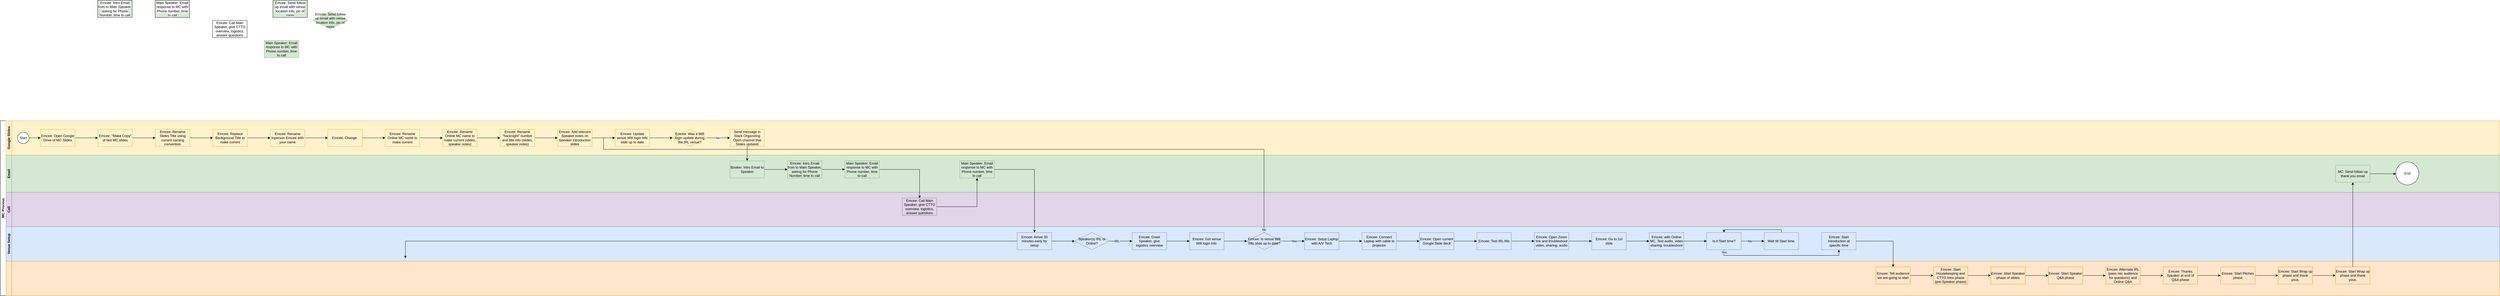 <mxfile version="26.0.10">
  <diagram id="prtHgNgQTEPvFCAcTncT" name="Page-1">
    <mxGraphModel dx="2774" dy="2628" grid="1" gridSize="10" guides="1" tooltips="1" connect="1" arrows="1" fold="1" page="1" pageScale="1" pageWidth="827" pageHeight="1169" math="0" shadow="0">
      <root>
        <mxCell id="0" />
        <mxCell id="1" parent="0" />
        <mxCell id="dNxyNK7c78bLwvsdeMH5-19" value="MC Process" style="swimlane;html=1;childLayout=stackLayout;resizeParent=1;resizeParentMax=0;horizontal=0;startSize=20;horizontalStack=0;" parent="1" vertex="1">
          <mxGeometry x="121" y="120" width="8700" height="610" as="geometry" />
        </mxCell>
        <mxCell id="dNxyNK7c78bLwvsdeMH5-27" value="" style="edgeStyle=orthogonalEdgeStyle;rounded=0;orthogonalLoop=1;jettySize=auto;html=1;dashed=1;endArrow=none;endFill=0;" parent="dNxyNK7c78bLwvsdeMH5-19" edge="1">
          <mxGeometry relative="1" as="geometry">
            <mxPoint x="180" y="90.0" as="sourcePoint" />
            <mxPoint x="180.029" y="150" as="targetPoint" />
          </mxGeometry>
        </mxCell>
        <mxCell id="dNxyNK7c78bLwvsdeMH5-31" style="edgeStyle=orthogonalEdgeStyle;rounded=0;orthogonalLoop=1;jettySize=auto;html=1;endArrow=classic;endFill=1;" parent="dNxyNK7c78bLwvsdeMH5-19" edge="1">
          <mxGeometry relative="1" as="geometry">
            <mxPoint x="300.029" y="160.029" as="sourcePoint" />
            <mxPoint x="300" y="90.0" as="targetPoint" />
          </mxGeometry>
        </mxCell>
        <mxCell id="dNxyNK7c78bLwvsdeMH5-35" style="edgeStyle=orthogonalEdgeStyle;rounded=0;orthogonalLoop=1;jettySize=auto;html=1;endArrow=classic;endFill=1;" parent="dNxyNK7c78bLwvsdeMH5-19" target="dNxyNK7c78bLwvsdeMH5-34" edge="1">
          <mxGeometry relative="1" as="geometry">
            <mxPoint x="300" y="200" as="sourcePoint" />
          </mxGeometry>
        </mxCell>
        <mxCell id="dNxyNK7c78bLwvsdeMH5-38" style="edgeStyle=orthogonalEdgeStyle;rounded=0;orthogonalLoop=1;jettySize=auto;html=1;endArrow=classic;endFill=1;" parent="dNxyNK7c78bLwvsdeMH5-19" target="dNxyNK7c78bLwvsdeMH5-36" edge="1">
          <mxGeometry relative="1" as="geometry">
            <Array as="points">
              <mxPoint x="180" y="340" />
              <mxPoint x="400" y="340" />
            </Array>
            <mxPoint x="180.029" y="210" as="sourcePoint" />
          </mxGeometry>
        </mxCell>
        <mxCell id="JT1Y_9tIaNJaj05C3qr--105" value="Google Slides" style="swimlane;html=1;startSize=20;horizontal=0;fillColor=#fff2cc;strokeColor=#d6b656;swimlaneFillColor=#FFF2CC;" vertex="1" parent="dNxyNK7c78bLwvsdeMH5-19">
          <mxGeometry x="20" width="8680" height="120" as="geometry" />
        </mxCell>
        <mxCell id="JT1Y_9tIaNJaj05C3qr--108" value="" style="edgeStyle=orthogonalEdgeStyle;rounded=0;orthogonalLoop=1;jettySize=auto;html=1;" edge="1" parent="JT1Y_9tIaNJaj05C3qr--105">
          <mxGeometry relative="1" as="geometry">
            <mxPoint x="200" y="60.0" as="sourcePoint" />
          </mxGeometry>
        </mxCell>
        <mxCell id="JT1Y_9tIaNJaj05C3qr--111" value="" style="edgeStyle=orthogonalEdgeStyle;rounded=0;orthogonalLoop=1;jettySize=auto;html=1;" edge="1" parent="JT1Y_9tIaNJaj05C3qr--105">
          <mxGeometry relative="1" as="geometry">
            <mxPoint x="440" y="40" as="sourcePoint" />
          </mxGeometry>
        </mxCell>
        <mxCell id="JT1Y_9tIaNJaj05C3qr--112" value="" style="edgeStyle=orthogonalEdgeStyle;rounded=0;orthogonalLoop=1;jettySize=auto;html=1;" edge="1" parent="JT1Y_9tIaNJaj05C3qr--105">
          <mxGeometry relative="1" as="geometry">
            <mxPoint x="1050" y="40" as="sourcePoint" />
          </mxGeometry>
        </mxCell>
        <mxCell id="JT1Y_9tIaNJaj05C3qr--106" value="" style="edgeStyle=orthogonalEdgeStyle;rounded=0;orthogonalLoop=1;jettySize=auto;html=1;entryX=0;entryY=0.5;entryDx=0;entryDy=0;" edge="1" parent="JT1Y_9tIaNJaj05C3qr--105" source="JT1Y_9tIaNJaj05C3qr--107" target="JT1Y_9tIaNJaj05C3qr--110">
          <mxGeometry relative="1" as="geometry">
            <mxPoint x="120" y="80.0" as="targetPoint" />
          </mxGeometry>
        </mxCell>
        <mxCell id="JT1Y_9tIaNJaj05C3qr--107" value="Start" style="ellipse;whiteSpace=wrap;html=1;" vertex="1" parent="JT1Y_9tIaNJaj05C3qr--105">
          <mxGeometry x="40" y="40" width="40" height="40" as="geometry" />
        </mxCell>
        <mxCell id="JT1Y_9tIaNJaj05C3qr--109" value="" style="edgeStyle=orthogonalEdgeStyle;rounded=0;orthogonalLoop=1;jettySize=auto;html=1;" edge="1" parent="JT1Y_9tIaNJaj05C3qr--105" source="JT1Y_9tIaNJaj05C3qr--110" target="JT1Y_9tIaNJaj05C3qr--114">
          <mxGeometry relative="1" as="geometry" />
        </mxCell>
        <mxCell id="JT1Y_9tIaNJaj05C3qr--110" value="Emcee:&amp;nbsp;Open Google Drive of MC Slides" style="rounded=0;whiteSpace=wrap;html=1;fillColor=#FFF2CC;strokeColor=#D6B656;" vertex="1" parent="JT1Y_9tIaNJaj05C3qr--105">
          <mxGeometry x="120" y="30" width="120" height="60" as="geometry" />
        </mxCell>
        <mxCell id="JT1Y_9tIaNJaj05C3qr--113" value="" style="edgeStyle=orthogonalEdgeStyle;rounded=0;orthogonalLoop=1;jettySize=auto;html=1;" edge="1" parent="JT1Y_9tIaNJaj05C3qr--105" source="JT1Y_9tIaNJaj05C3qr--114" target="JT1Y_9tIaNJaj05C3qr--115">
          <mxGeometry relative="1" as="geometry" />
        </mxCell>
        <mxCell id="JT1Y_9tIaNJaj05C3qr--114" value="Emcee:&amp;nbsp;&quot;Make Copy&quot; of last MC slides" style="rounded=0;whiteSpace=wrap;html=1;fillColor=#FFF2CC;strokeColor=#D6B656;" vertex="1" parent="JT1Y_9tIaNJaj05C3qr--105">
          <mxGeometry x="320" y="30" width="120" height="60" as="geometry" />
        </mxCell>
        <mxCell id="JT1Y_9tIaNJaj05C3qr--118" value="" style="edgeStyle=orthogonalEdgeStyle;rounded=0;orthogonalLoop=1;jettySize=auto;html=1;" edge="1" parent="JT1Y_9tIaNJaj05C3qr--105" source="JT1Y_9tIaNJaj05C3qr--115" target="JT1Y_9tIaNJaj05C3qr--117">
          <mxGeometry relative="1" as="geometry" />
        </mxCell>
        <mxCell id="JT1Y_9tIaNJaj05C3qr--115" value="Emcee: Rename Slides Title using current naming convention" style="rounded=0;whiteSpace=wrap;html=1;fillColor=#FFF2CC;strokeColor=#D6B656;" vertex="1" parent="JT1Y_9tIaNJaj05C3qr--105">
          <mxGeometry x="520" y="30" width="120" height="60" as="geometry" />
        </mxCell>
        <mxCell id="JT1Y_9tIaNJaj05C3qr--120" value="" style="edgeStyle=orthogonalEdgeStyle;rounded=0;orthogonalLoop=1;jettySize=auto;html=1;" edge="1" parent="JT1Y_9tIaNJaj05C3qr--105" source="JT1Y_9tIaNJaj05C3qr--117" target="JT1Y_9tIaNJaj05C3qr--119">
          <mxGeometry relative="1" as="geometry" />
        </mxCell>
        <mxCell id="JT1Y_9tIaNJaj05C3qr--117" value="Emcee: Replace Background Title to make current" style="rounded=0;whiteSpace=wrap;html=1;fillColor=#FFF2CC;strokeColor=#D6B656;" vertex="1" parent="JT1Y_9tIaNJaj05C3qr--105">
          <mxGeometry x="720" y="30" width="120" height="60" as="geometry" />
        </mxCell>
        <mxCell id="JT1Y_9tIaNJaj05C3qr--122" value="" style="edgeStyle=orthogonalEdgeStyle;rounded=0;orthogonalLoop=1;jettySize=auto;html=1;" edge="1" parent="JT1Y_9tIaNJaj05C3qr--105" source="JT1Y_9tIaNJaj05C3qr--119" target="JT1Y_9tIaNJaj05C3qr--121">
          <mxGeometry relative="1" as="geometry" />
        </mxCell>
        <mxCell id="JT1Y_9tIaNJaj05C3qr--119" value="Emcee: Rename Inperson Emcee with your name" style="rounded=0;whiteSpace=wrap;html=1;fillColor=#FFF2CC;strokeColor=#D6B656;" vertex="1" parent="JT1Y_9tIaNJaj05C3qr--105">
          <mxGeometry x="920" y="30" width="120" height="60" as="geometry" />
        </mxCell>
        <mxCell id="JT1Y_9tIaNJaj05C3qr--124" value="" style="edgeStyle=orthogonalEdgeStyle;rounded=0;orthogonalLoop=1;jettySize=auto;html=1;" edge="1" parent="JT1Y_9tIaNJaj05C3qr--105" source="JT1Y_9tIaNJaj05C3qr--121" target="JT1Y_9tIaNJaj05C3qr--123">
          <mxGeometry relative="1" as="geometry" />
        </mxCell>
        <mxCell id="JT1Y_9tIaNJaj05C3qr--121" value="Emcee: Change&amp;nbsp;" style="rounded=0;whiteSpace=wrap;html=1;fillColor=#FFF2CC;strokeColor=#D6B656;" vertex="1" parent="JT1Y_9tIaNJaj05C3qr--105">
          <mxGeometry x="1120" y="30" width="120" height="60" as="geometry" />
        </mxCell>
        <mxCell id="JT1Y_9tIaNJaj05C3qr--126" value="" style="edgeStyle=orthogonalEdgeStyle;rounded=0;orthogonalLoop=1;jettySize=auto;html=1;" edge="1" parent="JT1Y_9tIaNJaj05C3qr--105" source="JT1Y_9tIaNJaj05C3qr--123" target="JT1Y_9tIaNJaj05C3qr--125">
          <mxGeometry relative="1" as="geometry" />
        </mxCell>
        <mxCell id="JT1Y_9tIaNJaj05C3qr--123" value="Emcee: Rename Online MC name to make current" style="rounded=0;whiteSpace=wrap;html=1;fillColor=#FFF2CC;strokeColor=#D6B656;" vertex="1" parent="JT1Y_9tIaNJaj05C3qr--105">
          <mxGeometry x="1320" y="30" width="120" height="60" as="geometry" />
        </mxCell>
        <mxCell id="JT1Y_9tIaNJaj05C3qr--128" value="" style="edgeStyle=orthogonalEdgeStyle;rounded=0;orthogonalLoop=1;jettySize=auto;html=1;" edge="1" parent="JT1Y_9tIaNJaj05C3qr--105" source="JT1Y_9tIaNJaj05C3qr--125" target="JT1Y_9tIaNJaj05C3qr--127">
          <mxGeometry relative="1" as="geometry" />
        </mxCell>
        <mxCell id="JT1Y_9tIaNJaj05C3qr--125" value="Emcee: Rename Online MC name to make current (slides, speaker notes)" style="rounded=0;whiteSpace=wrap;html=1;fillColor=#FFF2CC;strokeColor=#D6B656;" vertex="1" parent="JT1Y_9tIaNJaj05C3qr--105">
          <mxGeometry x="1520" y="30" width="120" height="60" as="geometry" />
        </mxCell>
        <mxCell id="JT1Y_9tIaNJaj05C3qr--130" value="" style="edgeStyle=orthogonalEdgeStyle;rounded=0;orthogonalLoop=1;jettySize=auto;html=1;" edge="1" parent="JT1Y_9tIaNJaj05C3qr--105" source="JT1Y_9tIaNJaj05C3qr--127" target="JT1Y_9tIaNJaj05C3qr--129">
          <mxGeometry relative="1" as="geometry" />
        </mxCell>
        <mxCell id="JT1Y_9tIaNJaj05C3qr--127" value="Emcee: Rename &quot;hacknight&quot; number and title info (slides, speaker notes)" style="rounded=0;whiteSpace=wrap;html=1;fillColor=#FFF2CC;strokeColor=#D6B656;" vertex="1" parent="JT1Y_9tIaNJaj05C3qr--105">
          <mxGeometry x="1720" y="30" width="120" height="60" as="geometry" />
        </mxCell>
        <mxCell id="JT1Y_9tIaNJaj05C3qr--129" value="Emcee: Add relevant Speaker notes on Speaker Introduction slides" style="rounded=0;whiteSpace=wrap;html=1;fillColor=#FFF2CC;strokeColor=#D6B656;" vertex="1" parent="JT1Y_9tIaNJaj05C3qr--105">
          <mxGeometry x="1920" y="30" width="120" height="60" as="geometry" />
        </mxCell>
        <mxCell id="JT1Y_9tIaNJaj05C3qr--141" value="" style="edgeStyle=orthogonalEdgeStyle;rounded=0;orthogonalLoop=1;jettySize=auto;html=1;" edge="1" parent="JT1Y_9tIaNJaj05C3qr--105" source="JT1Y_9tIaNJaj05C3qr--131" target="JT1Y_9tIaNJaj05C3qr--140">
          <mxGeometry relative="1" as="geometry" />
        </mxCell>
        <mxCell id="JT1Y_9tIaNJaj05C3qr--131" value="Emcee: Update venue Wifi login info slide up to date" style="rounded=0;whiteSpace=wrap;html=1;fillColor=#FFF2CC;strokeColor=#D6B656;" vertex="1" parent="JT1Y_9tIaNJaj05C3qr--105">
          <mxGeometry x="2120" y="30" width="120" height="60" as="geometry" />
        </mxCell>
        <mxCell id="JT1Y_9tIaNJaj05C3qr--132" value="" style="edgeStyle=orthogonalEdgeStyle;rounded=0;orthogonalLoop=1;jettySize=auto;html=1;" edge="1" parent="JT1Y_9tIaNJaj05C3qr--105" source="JT1Y_9tIaNJaj05C3qr--129" target="JT1Y_9tIaNJaj05C3qr--131">
          <mxGeometry relative="1" as="geometry" />
        </mxCell>
        <mxCell id="JT1Y_9tIaNJaj05C3qr--144" value="" style="edgeStyle=orthogonalEdgeStyle;rounded=0;orthogonalLoop=1;jettySize=auto;html=1;" edge="1" parent="JT1Y_9tIaNJaj05C3qr--105" source="JT1Y_9tIaNJaj05C3qr--140" target="JT1Y_9tIaNJaj05C3qr--143">
          <mxGeometry relative="1" as="geometry" />
        </mxCell>
        <mxCell id="JT1Y_9tIaNJaj05C3qr--145" value="No" style="edgeLabel;html=1;align=center;verticalAlign=middle;resizable=0;points=[];" vertex="1" connectable="0" parent="JT1Y_9tIaNJaj05C3qr--144">
          <mxGeometry x="-0.066" relative="1" as="geometry">
            <mxPoint as="offset" />
          </mxGeometry>
        </mxCell>
        <mxCell id="JT1Y_9tIaNJaj05C3qr--140" value="Emcee: Was a Wifi login update during the IRL venue?" style="rhombus;whiteSpace=wrap;html=1;fillColor=#FFF2CC;strokeColor=#D6B656;" vertex="1" parent="JT1Y_9tIaNJaj05C3qr--105">
          <mxGeometry x="2320" y="30" width="120" height="60" as="geometry" />
        </mxCell>
        <mxCell id="JT1Y_9tIaNJaj05C3qr--143" value="Send message in Slack Organizing Open channel that Slides updated" style="rounded=0;whiteSpace=wrap;html=1;fillColor=#FFF2CC;strokeColor=#D6B656;" vertex="1" parent="JT1Y_9tIaNJaj05C3qr--105">
          <mxGeometry x="2520" y="30" width="120" height="60" as="geometry" />
        </mxCell>
        <mxCell id="dNxyNK7c78bLwvsdeMH5-20" value="Email" style="swimlane;html=1;startSize=20;horizontal=0;fillColor=#d5e8d4;strokeColor=#82b366;swimlaneFillColor=#D5E8D4;" parent="dNxyNK7c78bLwvsdeMH5-19" vertex="1">
          <mxGeometry x="20" y="120" width="8680" height="130" as="geometry" />
        </mxCell>
        <mxCell id="JT1Y_9tIaNJaj05C3qr--2" value="" style="edgeStyle=orthogonalEdgeStyle;rounded=0;orthogonalLoop=1;jettySize=auto;html=1;" edge="1" parent="dNxyNK7c78bLwvsdeMH5-20" target="JT1Y_9tIaNJaj05C3qr--1">
          <mxGeometry relative="1" as="geometry">
            <mxPoint x="200" y="60.0" as="sourcePoint" />
          </mxGeometry>
        </mxCell>
        <mxCell id="JT1Y_9tIaNJaj05C3qr--7" value="" style="edgeStyle=orthogonalEdgeStyle;rounded=0;orthogonalLoop=1;jettySize=auto;html=1;" edge="1" parent="dNxyNK7c78bLwvsdeMH5-20" target="JT1Y_9tIaNJaj05C3qr--6">
          <mxGeometry relative="1" as="geometry">
            <mxPoint x="440" y="40" as="sourcePoint" />
          </mxGeometry>
        </mxCell>
        <mxCell id="JT1Y_9tIaNJaj05C3qr--17" value="" style="edgeStyle=orthogonalEdgeStyle;rounded=0;orthogonalLoop=1;jettySize=auto;html=1;" edge="1" parent="dNxyNK7c78bLwvsdeMH5-20" target="JT1Y_9tIaNJaj05C3qr--16">
          <mxGeometry relative="1" as="geometry">
            <mxPoint x="1050" y="40" as="sourcePoint" />
          </mxGeometry>
        </mxCell>
        <mxCell id="JT1Y_9tIaNJaj05C3qr--272" value="" style="edgeStyle=orthogonalEdgeStyle;rounded=0;orthogonalLoop=1;jettySize=auto;html=1;entryX=0.002;entryY=0.518;entryDx=0;entryDy=0;entryPerimeter=0;" edge="1" parent="dNxyNK7c78bLwvsdeMH5-20" source="JT1Y_9tIaNJaj05C3qr--266" target="JT1Y_9tIaNJaj05C3qr--273">
          <mxGeometry relative="1" as="geometry">
            <mxPoint x="8319" y="65" as="targetPoint" />
          </mxGeometry>
        </mxCell>
        <mxCell id="JT1Y_9tIaNJaj05C3qr--266" value="MC: Send follow up thank you email" style="rounded=0;whiteSpace=wrap;html=1;fillColor=#D5E8D4;strokeColor=#82B366;" vertex="1" parent="dNxyNK7c78bLwvsdeMH5-20">
          <mxGeometry x="8109" y="35" width="120" height="60" as="geometry" />
        </mxCell>
        <mxCell id="JT1Y_9tIaNJaj05C3qr--273" value="End" style="ellipse;whiteSpace=wrap;html=1;" vertex="1" parent="dNxyNK7c78bLwvsdeMH5-20">
          <mxGeometry x="8319" y="24" width="80" height="80" as="geometry" />
        </mxCell>
        <mxCell id="dNxyNK7c78bLwvsdeMH5-21" value="Call" style="swimlane;html=1;startSize=20;horizontal=0;fillColor=#e1d5e7;strokeColor=#9673a6;swimlaneFillColor=#E1D5E7;" parent="dNxyNK7c78bLwvsdeMH5-19" vertex="1">
          <mxGeometry x="20" y="250" width="8680" height="120" as="geometry" />
        </mxCell>
        <mxCell id="dNxyNK7c78bLwvsdeMH5-29" value="" style="edgeStyle=orthogonalEdgeStyle;rounded=0;orthogonalLoop=1;jettySize=auto;html=1;endArrow=classic;endFill=1;" parent="dNxyNK7c78bLwvsdeMH5-21" target="dNxyNK7c78bLwvsdeMH5-28" edge="1">
          <mxGeometry relative="1" as="geometry">
            <mxPoint x="200" y="60" as="sourcePoint" />
          </mxGeometry>
        </mxCell>
        <mxCell id="dNxyNK7c78bLwvsdeMH5-22" value="Venue Setup" style="swimlane;html=1;startSize=20;horizontal=0;fillColor=#dae8fc;strokeColor=#6c8ebf;swimlaneFillColor=#DAE8FC;" parent="dNxyNK7c78bLwvsdeMH5-19" vertex="1">
          <mxGeometry x="20" y="370" width="8680" height="120" as="geometry" />
        </mxCell>
        <mxCell id="dNxyNK7c78bLwvsdeMH5-37" value="" style="edgeStyle=orthogonalEdgeStyle;rounded=0;orthogonalLoop=1;jettySize=auto;html=1;endArrow=classic;endFill=1;" parent="dNxyNK7c78bLwvsdeMH5-22" target="dNxyNK7c78bLwvsdeMH5-36" edge="1">
          <mxGeometry relative="1" as="geometry">
            <mxPoint x="320" y="50" as="sourcePoint" />
          </mxGeometry>
        </mxCell>
        <mxCell id="JT1Y_9tIaNJaj05C3qr--50" style="edgeStyle=orthogonalEdgeStyle;rounded=0;orthogonalLoop=1;jettySize=auto;html=1;" edge="1" parent="dNxyNK7c78bLwvsdeMH5-22" source="JT1Y_9tIaNJaj05C3qr--47">
          <mxGeometry relative="1" as="geometry">
            <mxPoint x="1390" y="110" as="targetPoint" />
          </mxGeometry>
        </mxCell>
        <mxCell id="JT1Y_9tIaNJaj05C3qr--52" value="" style="edgeStyle=orthogonalEdgeStyle;rounded=0;orthogonalLoop=1;jettySize=auto;html=1;" edge="1" parent="dNxyNK7c78bLwvsdeMH5-22" source="JT1Y_9tIaNJaj05C3qr--47" target="JT1Y_9tIaNJaj05C3qr--51">
          <mxGeometry relative="1" as="geometry" />
        </mxCell>
        <mxCell id="JT1Y_9tIaNJaj05C3qr--142" value="IRL" style="edgeLabel;html=1;align=center;verticalAlign=middle;resizable=0;points=[];labelBackgroundColor=#DAE8FC;" vertex="1" connectable="0" parent="JT1Y_9tIaNJaj05C3qr--52">
          <mxGeometry x="-0.325" relative="1" as="geometry">
            <mxPoint as="offset" />
          </mxGeometry>
        </mxCell>
        <mxCell id="JT1Y_9tIaNJaj05C3qr--49" style="edgeStyle=orthogonalEdgeStyle;rounded=0;orthogonalLoop=1;jettySize=auto;html=1;entryX=0;entryY=0.5;entryDx=0;entryDy=0;" edge="1" parent="dNxyNK7c78bLwvsdeMH5-22" source="JT1Y_9tIaNJaj05C3qr--44" target="JT1Y_9tIaNJaj05C3qr--47">
          <mxGeometry relative="1" as="geometry" />
        </mxCell>
        <mxCell id="JT1Y_9tIaNJaj05C3qr--54" value="" style="edgeStyle=orthogonalEdgeStyle;rounded=0;orthogonalLoop=1;jettySize=auto;html=1;" edge="1" parent="dNxyNK7c78bLwvsdeMH5-22" source="JT1Y_9tIaNJaj05C3qr--51" target="JT1Y_9tIaNJaj05C3qr--53">
          <mxGeometry relative="1" as="geometry" />
        </mxCell>
        <mxCell id="JT1Y_9tIaNJaj05C3qr--56" value="" style="edgeStyle=orthogonalEdgeStyle;rounded=0;orthogonalLoop=1;jettySize=auto;html=1;" edge="1" parent="dNxyNK7c78bLwvsdeMH5-22" source="JT1Y_9tIaNJaj05C3qr--53" target="JT1Y_9tIaNJaj05C3qr--55">
          <mxGeometry relative="1" as="geometry" />
        </mxCell>
        <mxCell id="JT1Y_9tIaNJaj05C3qr--136" value="" style="edgeStyle=orthogonalEdgeStyle;rounded=0;orthogonalLoop=1;jettySize=auto;html=1;" edge="1" parent="dNxyNK7c78bLwvsdeMH5-22" source="JT1Y_9tIaNJaj05C3qr--133" target="JT1Y_9tIaNJaj05C3qr--135">
          <mxGeometry relative="1" as="geometry" />
        </mxCell>
        <mxCell id="JT1Y_9tIaNJaj05C3qr--134" value="" style="edgeStyle=orthogonalEdgeStyle;rounded=0;orthogonalLoop=1;jettySize=auto;html=1;" edge="1" parent="dNxyNK7c78bLwvsdeMH5-22" source="JT1Y_9tIaNJaj05C3qr--55" target="JT1Y_9tIaNJaj05C3qr--133">
          <mxGeometry relative="1" as="geometry" />
        </mxCell>
        <mxCell id="JT1Y_9tIaNJaj05C3qr--137" value="Yes" style="edgeLabel;html=1;align=center;verticalAlign=middle;resizable=0;points=[];labelBackgroundColor=#DAE8FC;" vertex="1" connectable="0" parent="JT1Y_9tIaNJaj05C3qr--134">
          <mxGeometry x="0.057" relative="1" as="geometry">
            <mxPoint as="offset" />
          </mxGeometry>
        </mxCell>
        <mxCell id="JT1Y_9tIaNJaj05C3qr--148" value="" style="edgeStyle=orthogonalEdgeStyle;rounded=0;orthogonalLoop=1;jettySize=auto;html=1;" edge="1" parent="dNxyNK7c78bLwvsdeMH5-22" source="JT1Y_9tIaNJaj05C3qr--135" target="JT1Y_9tIaNJaj05C3qr--147">
          <mxGeometry relative="1" as="geometry" />
        </mxCell>
        <mxCell id="JT1Y_9tIaNJaj05C3qr--135" value="Emcee: Connect Laptop with cable to projector" style="rounded=0;whiteSpace=wrap;html=1;fillColor=#DAE8FC;strokeColor=#6C8EBF;" vertex="1" parent="dNxyNK7c78bLwvsdeMH5-22">
          <mxGeometry x="4720" y="20" width="120" height="60" as="geometry" />
        </mxCell>
        <mxCell id="JT1Y_9tIaNJaj05C3qr--133" value="Emcee: Setup Laptop with A/V Tech" style="rounded=0;whiteSpace=wrap;html=1;fillColor=#DAE8FC;strokeColor=#6C8EBF;" vertex="1" parent="dNxyNK7c78bLwvsdeMH5-22">
          <mxGeometry x="4520" y="20" width="120" height="60" as="geometry" />
        </mxCell>
        <mxCell id="JT1Y_9tIaNJaj05C3qr--55" value="Emcee: Is venue Wifi Info slide up to date?" style="rhombus;whiteSpace=wrap;html=1;fillColor=#DAE8FC;strokeColor=#6C8EBF;" vertex="1" parent="dNxyNK7c78bLwvsdeMH5-22">
          <mxGeometry x="4320" y="20" width="120" height="60" as="geometry" />
        </mxCell>
        <mxCell id="JT1Y_9tIaNJaj05C3qr--53" value="Emcee: Get venue Wifi login info&amp;nbsp;" style="rounded=0;whiteSpace=wrap;html=1;fillColor=#DAE8FC;strokeColor=#6C8EBF;" vertex="1" parent="dNxyNK7c78bLwvsdeMH5-22">
          <mxGeometry x="4120" y="20" width="120" height="60" as="geometry" />
        </mxCell>
        <mxCell id="JT1Y_9tIaNJaj05C3qr--51" value="Emcee: Greet Speaker, give logistics overview" style="rounded=0;whiteSpace=wrap;html=1;fillColor=#DAE8FC;strokeColor=#6C8EBF;" vertex="1" parent="dNxyNK7c78bLwvsdeMH5-22">
          <mxGeometry x="3920" y="20" width="120" height="60" as="geometry" />
        </mxCell>
        <mxCell id="JT1Y_9tIaNJaj05C3qr--47" value="Speaker(s) IRL or Online?" style="rhombus;whiteSpace=wrap;html=1;fillColor=#DAE8FC;strokeColor=#6C8EBF;" vertex="1" parent="dNxyNK7c78bLwvsdeMH5-22">
          <mxGeometry x="3720" y="20" width="120" height="60" as="geometry" />
        </mxCell>
        <mxCell id="JT1Y_9tIaNJaj05C3qr--44" value="Emcee: Arrive 30 minutes early for setup" style="rounded=0s;whiteSpace=wrap;html=1;fillColor=#DAE8FC;strokeColor=#6C8EBF;" vertex="1" parent="dNxyNK7c78bLwvsdeMH5-22">
          <mxGeometry x="3520" y="20" width="120" height="60" as="geometry" />
        </mxCell>
        <mxCell id="JT1Y_9tIaNJaj05C3qr--36" value="Main Speaker: Email response to MC with Phone number, time to call" style="rounded=0;whiteSpace=wrap;html=1;fillColor=#D5E8D4;strokeColor=#82B366;" vertex="1" parent="dNxyNK7c78bLwvsdeMH5-22">
          <mxGeometry x="3320" y="-230" width="120" height="60" as="geometry" />
        </mxCell>
        <mxCell id="JT1Y_9tIaNJaj05C3qr--45" value="" style="edgeStyle=orthogonalEdgeStyle;rounded=0;orthogonalLoop=1;jettySize=auto;html=1;exitX=1;exitY=0.5;exitDx=0;exitDy=0;" edge="1" parent="dNxyNK7c78bLwvsdeMH5-22" source="JT1Y_9tIaNJaj05C3qr--36" target="JT1Y_9tIaNJaj05C3qr--44">
          <mxGeometry relative="1" as="geometry">
            <mxPoint x="1180" y="-300" as="sourcePoint" />
          </mxGeometry>
        </mxCell>
        <mxCell id="JT1Y_9tIaNJaj05C3qr--34" value="Emcee: Call Main Speaker, give CTTO overview, logistics, answer questions" style="rounded=0;whiteSpace=wrap;html=1;fillColor=#E1D5E7;strokeColor=#9673A6;" vertex="1" parent="dNxyNK7c78bLwvsdeMH5-22">
          <mxGeometry x="3120" y="-100" width="120" height="60" as="geometry" />
        </mxCell>
        <mxCell id="JT1Y_9tIaNJaj05C3qr--32" value="Main Speaker: Email response to MC with Phone number, time to call" style="rounded=0;whiteSpace=wrap;html=1;fillColor=#D5E8D4;strokeColor=#82B366;" vertex="1" parent="dNxyNK7c78bLwvsdeMH5-22">
          <mxGeometry x="2920" y="-230" width="120" height="60" as="geometry" />
        </mxCell>
        <mxCell id="JT1Y_9tIaNJaj05C3qr--30" value="Emcee: Intro Email from to Main Speaker, asking for Phone Number, time to call" style="rounded=0;whiteSpace=wrap;html=1;fillColor=#D5E8D4;strokeColor=#82B366;" vertex="1" parent="dNxyNK7c78bLwvsdeMH5-22">
          <mxGeometry x="2720" y="-230" width="120" height="60" as="geometry" />
        </mxCell>
        <mxCell id="JT1Y_9tIaNJaj05C3qr--3" value="Booker: Intro Email to Speaker" style="rounded=0;whiteSpace=wrap;html=1;fillColor=#D5E8D4;strokeColor=#82B366;" vertex="1" parent="dNxyNK7c78bLwvsdeMH5-22">
          <mxGeometry x="2520" y="-230" width="120" height="60" as="geometry" />
        </mxCell>
        <mxCell id="JT1Y_9tIaNJaj05C3qr--37" value="" style="edgeStyle=orthogonalEdgeStyle;rounded=0;orthogonalLoop=1;jettySize=auto;html=1;" edge="1" parent="dNxyNK7c78bLwvsdeMH5-22" source="JT1Y_9tIaNJaj05C3qr--34" target="JT1Y_9tIaNJaj05C3qr--36">
          <mxGeometry relative="1" as="geometry" />
        </mxCell>
        <mxCell id="JT1Y_9tIaNJaj05C3qr--35" value="" style="edgeStyle=orthogonalEdgeStyle;rounded=0;orthogonalLoop=1;jettySize=auto;html=1;" edge="1" parent="dNxyNK7c78bLwvsdeMH5-22" source="JT1Y_9tIaNJaj05C3qr--32" target="JT1Y_9tIaNJaj05C3qr--34">
          <mxGeometry relative="1" as="geometry" />
        </mxCell>
        <mxCell id="JT1Y_9tIaNJaj05C3qr--33" value="" style="edgeStyle=orthogonalEdgeStyle;rounded=0;orthogonalLoop=1;jettySize=auto;html=1;" edge="1" parent="dNxyNK7c78bLwvsdeMH5-22" source="JT1Y_9tIaNJaj05C3qr--30" target="JT1Y_9tIaNJaj05C3qr--32">
          <mxGeometry relative="1" as="geometry" />
        </mxCell>
        <mxCell id="JT1Y_9tIaNJaj05C3qr--31" value="" style="edgeStyle=orthogonalEdgeStyle;rounded=0;orthogonalLoop=1;jettySize=auto;html=1;" edge="1" parent="dNxyNK7c78bLwvsdeMH5-22" source="JT1Y_9tIaNJaj05C3qr--3" target="JT1Y_9tIaNJaj05C3qr--30">
          <mxGeometry relative="1" as="geometry" />
        </mxCell>
        <mxCell id="JT1Y_9tIaNJaj05C3qr--150" value="" style="edgeStyle=orthogonalEdgeStyle;rounded=0;orthogonalLoop=1;jettySize=auto;html=1;" edge="1" parent="dNxyNK7c78bLwvsdeMH5-22" source="JT1Y_9tIaNJaj05C3qr--147" target="JT1Y_9tIaNJaj05C3qr--149">
          <mxGeometry relative="1" as="geometry" />
        </mxCell>
        <mxCell id="JT1Y_9tIaNJaj05C3qr--147" value="Emcee: Open current Google Slide deck" style="rounded=0;whiteSpace=wrap;html=1;fillColor=#DAE8FC;strokeColor=#6C8EBF;" vertex="1" parent="dNxyNK7c78bLwvsdeMH5-22">
          <mxGeometry x="4920" y="20" width="120" height="60" as="geometry" />
        </mxCell>
        <mxCell id="JT1Y_9tIaNJaj05C3qr--152" value="" style="edgeStyle=orthogonalEdgeStyle;rounded=0;orthogonalLoop=1;jettySize=auto;html=1;" edge="1" parent="dNxyNK7c78bLwvsdeMH5-22" source="JT1Y_9tIaNJaj05C3qr--149" target="JT1Y_9tIaNJaj05C3qr--151">
          <mxGeometry relative="1" as="geometry" />
        </mxCell>
        <mxCell id="JT1Y_9tIaNJaj05C3qr--149" value="Emcee: Test IRL Mic" style="rounded=0;whiteSpace=wrap;html=1;fillColor=#DAE8FC;strokeColor=#6C8EBF;" vertex="1" parent="dNxyNK7c78bLwvsdeMH5-22">
          <mxGeometry x="5120" y="20" width="120" height="60" as="geometry" />
        </mxCell>
        <mxCell id="JT1Y_9tIaNJaj05C3qr--154" value="" style="edgeStyle=orthogonalEdgeStyle;rounded=0;orthogonalLoop=1;jettySize=auto;html=1;" edge="1" parent="dNxyNK7c78bLwvsdeMH5-22" source="JT1Y_9tIaNJaj05C3qr--151" target="JT1Y_9tIaNJaj05C3qr--153">
          <mxGeometry relative="1" as="geometry" />
        </mxCell>
        <mxCell id="JT1Y_9tIaNJaj05C3qr--151" value="Emcee: Open Zoom link and troubleshoot video, sharing, audio" style="rounded=0;whiteSpace=wrap;html=1;fillColor=#DAE8FC;strokeColor=#6C8EBF;" vertex="1" parent="dNxyNK7c78bLwvsdeMH5-22">
          <mxGeometry x="5320" y="20" width="120" height="60" as="geometry" />
        </mxCell>
        <mxCell id="JT1Y_9tIaNJaj05C3qr--156" value="" style="edgeStyle=orthogonalEdgeStyle;rounded=0;orthogonalLoop=1;jettySize=auto;html=1;" edge="1" parent="dNxyNK7c78bLwvsdeMH5-22" source="JT1Y_9tIaNJaj05C3qr--153" target="JT1Y_9tIaNJaj05C3qr--155">
          <mxGeometry relative="1" as="geometry" />
        </mxCell>
        <mxCell id="JT1Y_9tIaNJaj05C3qr--153" value="Emcee: Go to 1st slide" style="rounded=0;whiteSpace=wrap;html=1;fillColor=#DAE8FC;strokeColor=#6C8EBF;" vertex="1" parent="dNxyNK7c78bLwvsdeMH5-22">
          <mxGeometry x="5520" y="20" width="120" height="60" as="geometry" />
        </mxCell>
        <mxCell id="JT1Y_9tIaNJaj05C3qr--155" value="Emcee: with Online MC, Test audio, video sharing, troubleshoot" style="rounded=0;whiteSpace=wrap;html=1;fillColor=#DAE8FC;strokeColor=#6C8EBF;" vertex="1" parent="dNxyNK7c78bLwvsdeMH5-22">
          <mxGeometry x="5720" y="20" width="120" height="60" as="geometry" />
        </mxCell>
        <mxCell id="JT1Y_9tIaNJaj05C3qr--239" value="Emcee: Start Introduction at specific time" style="rounded=0;whiteSpace=wrap;html=1;fillColor=#DAE8FC;strokeColor=#6C8EBF;" vertex="1" parent="dNxyNK7c78bLwvsdeMH5-22">
          <mxGeometry x="6320" y="20" width="120" height="60" as="geometry" />
        </mxCell>
        <mxCell id="JT1Y_9tIaNJaj05C3qr--238" style="swimlane;html=1;startSize=20;horizontal=0;fillColor=#ffe6cc;strokeColor=#d79b00;swimlaneFillColor=#FFE6CC;" vertex="1" parent="dNxyNK7c78bLwvsdeMH5-19">
          <mxGeometry x="20" y="490" width="8680" height="120" as="geometry" />
        </mxCell>
        <mxCell id="JT1Y_9tIaNJaj05C3qr--241" value="Emcee: Tell audience we are going to start" style="rounded=0;whiteSpace=wrap;html=1;fillColor=#FFE6CC;strokeColor=#D79B00;" vertex="1" parent="JT1Y_9tIaNJaj05C3qr--238">
          <mxGeometry x="6509" y="20" width="120" height="60" as="geometry" />
        </mxCell>
        <mxCell id="JT1Y_9tIaNJaj05C3qr--267" value="Emcee: Start Wrap up phase and thank yous." style="rounded=0;whiteSpace=wrap;html=1;fillColor=#FFE6CC;strokeColor=#D79B00;" vertex="1" parent="JT1Y_9tIaNJaj05C3qr--238">
          <mxGeometry x="8109" y="20" width="120" height="60" as="geometry" />
        </mxCell>
        <mxCell id="JT1Y_9tIaNJaj05C3qr--138" style="edgeStyle=orthogonalEdgeStyle;rounded=0;orthogonalLoop=1;jettySize=auto;html=1;entryX=0;entryY=0.5;entryDx=0;entryDy=0;exitX=0.5;exitY=0;exitDx=0;exitDy=0;" edge="1" parent="dNxyNK7c78bLwvsdeMH5-19" source="JT1Y_9tIaNJaj05C3qr--55" target="JT1Y_9tIaNJaj05C3qr--131">
          <mxGeometry relative="1" as="geometry">
            <Array as="points">
              <mxPoint x="4399" y="100" />
              <mxPoint x="2100" y="100" />
              <mxPoint x="2100" y="60" />
            </Array>
          </mxGeometry>
        </mxCell>
        <mxCell id="JT1Y_9tIaNJaj05C3qr--139" value="No" style="edgeLabel;html=1;align=center;verticalAlign=middle;resizable=0;points=[];labelBackgroundColor=#DAE8FC;" vertex="1" connectable="0" parent="JT1Y_9tIaNJaj05C3qr--138">
          <mxGeometry x="-0.961" relative="1" as="geometry">
            <mxPoint y="41" as="offset" />
          </mxGeometry>
        </mxCell>
        <mxCell id="JT1Y_9tIaNJaj05C3qr--146" style="edgeStyle=orthogonalEdgeStyle;rounded=0;orthogonalLoop=1;jettySize=auto;html=1;" edge="1" parent="dNxyNK7c78bLwvsdeMH5-19" source="JT1Y_9tIaNJaj05C3qr--143" target="JT1Y_9tIaNJaj05C3qr--3">
          <mxGeometry relative="1" as="geometry" />
        </mxCell>
        <mxCell id="JT1Y_9tIaNJaj05C3qr--242" value="" style="edgeStyle=orthogonalEdgeStyle;rounded=0;orthogonalLoop=1;jettySize=auto;html=1;" edge="1" parent="dNxyNK7c78bLwvsdeMH5-19" source="JT1Y_9tIaNJaj05C3qr--239" target="JT1Y_9tIaNJaj05C3qr--241">
          <mxGeometry relative="1" as="geometry" />
        </mxCell>
        <mxCell id="JT1Y_9tIaNJaj05C3qr--274" style="edgeStyle=orthogonalEdgeStyle;rounded=0;orthogonalLoop=1;jettySize=auto;html=1;entryX=0.5;entryY=1;entryDx=0;entryDy=0;" edge="1" parent="dNxyNK7c78bLwvsdeMH5-19" source="JT1Y_9tIaNJaj05C3qr--267" target="JT1Y_9tIaNJaj05C3qr--266">
          <mxGeometry relative="1" as="geometry" />
        </mxCell>
        <mxCell id="JT1Y_9tIaNJaj05C3qr--19" value="&lt;span style=&quot;color: rgb(0, 0, 0); font-family: Helvetica; font-size: 12px; font-style: normal; font-variant-ligatures: normal; font-variant-caps: normal; font-weight: 400; letter-spacing: normal; orphans: 2; text-align: center; text-indent: 0px; text-transform: none; widows: 2; word-spacing: 0px; -webkit-text-stroke-width: 0px; white-space: normal; background-color: rgb(251, 251, 251); text-decoration-thickness: initial; text-decoration-style: initial; text-decoration-color: initial; float: none; display: inline !important;&quot;&gt;Emcee: Intro Email from to Main Speaker, asking for Phone Number, time to call&lt;/span&gt;" style="rounded=0;whiteSpace=wrap;html=1;fillColor=#D5E8D4;" vertex="1" parent="1">
          <mxGeometry x="460" y="-300" width="120" height="60" as="geometry" />
        </mxCell>
        <mxCell id="JT1Y_9tIaNJaj05C3qr--20" value="&lt;span style=&quot;color: rgb(0, 0, 0); font-family: Helvetica; font-size: 12px; font-style: normal; font-variant-ligatures: normal; font-variant-caps: normal; font-weight: 400; letter-spacing: normal; orphans: 2; text-align: center; text-indent: 0px; text-transform: none; widows: 2; word-spacing: 0px; -webkit-text-stroke-width: 0px; white-space: normal; background-color: rgb(251, 251, 251); text-decoration-thickness: initial; text-decoration-style: initial; text-decoration-color: initial; float: none; display: inline !important;&quot;&gt;Main Speaker: Email response to MC with Phone number, time to call&lt;/span&gt;" style="rounded=0;whiteSpace=wrap;html=1;fillColor=#D5E8D4;" vertex="1" parent="1">
          <mxGeometry x="660" y="-300" width="120" height="60" as="geometry" />
        </mxCell>
        <mxCell id="JT1Y_9tIaNJaj05C3qr--21" value="&lt;span style=&quot;color: rgb(0, 0, 0); font-family: Helvetica; font-size: 12px; font-style: normal; font-variant-ligatures: normal; font-variant-caps: normal; font-weight: 400; letter-spacing: normal; orphans: 2; text-align: center; text-indent: 0px; text-transform: none; widows: 2; word-spacing: 0px; -webkit-text-stroke-width: 0px; white-space: normal; background-color: rgb(251, 251, 251); text-decoration-thickness: initial; text-decoration-style: initial; text-decoration-color: initial; float: none; display: inline !important;&quot;&gt;Emcee: Send follow up email with venue location info, pic of room&lt;/span&gt;" style="rounded=0;whiteSpace=wrap;html=1;fillColor=#D5E8D4;" vertex="1" parent="1">
          <mxGeometry x="1070" y="-300" width="120" height="60" as="geometry" />
        </mxCell>
        <mxCell id="JT1Y_9tIaNJaj05C3qr--23" value="&lt;span style=&quot;color: rgb(0, 0, 0); font-family: Helvetica; font-size: 12px; font-style: normal; font-variant-ligatures: normal; font-variant-caps: normal; font-weight: 400; letter-spacing: normal; orphans: 2; text-align: center; text-indent: 0px; text-transform: none; widows: 2; word-spacing: 0px; -webkit-text-stroke-width: 0px; white-space: normal; background-color: rgb(251, 251, 251); text-decoration-thickness: initial; text-decoration-style: initial; text-decoration-color: initial; float: none; display: inline !important;&quot;&gt;Emcee: Call Main Speaker, give CTTO overview, logistics, answer questions&lt;/span&gt;" style="rounded=0;whiteSpace=wrap;html=1;" vertex="1" parent="1">
          <mxGeometry x="860" y="-230" width="120" height="60" as="geometry" />
        </mxCell>
        <mxCell id="JT1Y_9tIaNJaj05C3qr--22" value="&lt;span style=&quot;color: rgb(0, 0, 0); font-family: Helvetica; font-size: 12px; font-style: normal; font-variant-ligatures: normal; font-variant-caps: normal; font-weight: 400; letter-spacing: normal; orphans: 2; text-align: center; text-indent: 0px; text-transform: none; widows: 2; word-spacing: 0px; -webkit-text-stroke-width: 0px; white-space: normal; text-decoration-thickness: initial; text-decoration-style: initial; text-decoration-color: initial; float: none; display: inline !important;&quot;&gt;Emcee: Send follow up email with venue location info, pic of room&lt;/span&gt;" style="rhombus;whiteSpace=wrap;html=1;fillColor=#D5E8D4;strokeColor=#82B366;" vertex="1" parent="1">
          <mxGeometry x="1210" y="-260" width="120" height="60" as="geometry" />
        </mxCell>
        <mxCell id="JT1Y_9tIaNJaj05C3qr--116" value="Main Speaker: Email response to MC with Phone number, time to call" style="rounded=0;whiteSpace=wrap;html=1;fillColor=#D5E8D4;strokeColor=#82B366;" vertex="1" parent="1">
          <mxGeometry x="1040" y="-160" width="120" height="60" as="geometry" />
        </mxCell>
        <mxCell id="JT1Y_9tIaNJaj05C3qr--160" value="" style="edgeStyle=orthogonalEdgeStyle;rounded=0;orthogonalLoop=1;jettySize=auto;html=1;" edge="1" parent="1" source="JT1Y_9tIaNJaj05C3qr--157" target="JT1Y_9tIaNJaj05C3qr--159">
          <mxGeometry relative="1" as="geometry" />
        </mxCell>
        <mxCell id="JT1Y_9tIaNJaj05C3qr--244" value="No" style="edgeLabel;html=1;align=center;verticalAlign=middle;resizable=0;points=[];labelBackgroundColor=#DAE8FC;" vertex="1" connectable="0" parent="JT1Y_9tIaNJaj05C3qr--160">
          <mxGeometry x="-0.257" relative="1" as="geometry">
            <mxPoint as="offset" />
          </mxGeometry>
        </mxCell>
        <mxCell id="JT1Y_9tIaNJaj05C3qr--157" value="Is it Start time?" style="rounded=0;whiteSpace=wrap;html=1;fillColor=#DAE8FC;strokeColor=#6C8EBF;" vertex="1" parent="1">
          <mxGeometry x="6061" y="510" width="120" height="60" as="geometry" />
        </mxCell>
        <mxCell id="JT1Y_9tIaNJaj05C3qr--158" value="" style="edgeStyle=orthogonalEdgeStyle;rounded=0;orthogonalLoop=1;jettySize=auto;html=1;" edge="1" parent="1" source="JT1Y_9tIaNJaj05C3qr--155" target="JT1Y_9tIaNJaj05C3qr--157">
          <mxGeometry relative="1" as="geometry" />
        </mxCell>
        <mxCell id="JT1Y_9tIaNJaj05C3qr--240" value="" style="edgeStyle=orthogonalEdgeStyle;rounded=0;orthogonalLoop=1;jettySize=auto;html=1;exitX=0.5;exitY=1;exitDx=0;exitDy=0;" edge="1" parent="1" source="JT1Y_9tIaNJaj05C3qr--157" target="JT1Y_9tIaNJaj05C3qr--239">
          <mxGeometry relative="1" as="geometry">
            <Array as="points">
              <mxPoint x="6121" y="590" />
              <mxPoint x="6521" y="590" />
            </Array>
          </mxGeometry>
        </mxCell>
        <mxCell id="JT1Y_9tIaNJaj05C3qr--248" value="Yes" style="edgeLabel;html=1;align=center;verticalAlign=middle;resizable=0;points=[];labelBackgroundColor=#DAE8FC;" vertex="1" connectable="0" parent="JT1Y_9tIaNJaj05C3qr--240">
          <mxGeometry x="-0.958" relative="1" as="geometry">
            <mxPoint as="offset" />
          </mxGeometry>
        </mxCell>
        <mxCell id="JT1Y_9tIaNJaj05C3qr--243" style="edgeStyle=orthogonalEdgeStyle;rounded=0;orthogonalLoop=1;jettySize=auto;html=1;entryX=0.5;entryY=0;entryDx=0;entryDy=0;exitX=0.5;exitY=0;exitDx=0;exitDy=0;" edge="1" parent="1" source="JT1Y_9tIaNJaj05C3qr--159" target="JT1Y_9tIaNJaj05C3qr--157">
          <mxGeometry relative="1" as="geometry">
            <Array as="points">
              <mxPoint x="6321" y="500" />
              <mxPoint x="6121" y="500" />
            </Array>
          </mxGeometry>
        </mxCell>
        <mxCell id="JT1Y_9tIaNJaj05C3qr--159" value="Wait till Start time." style="rounded=0;whiteSpace=wrap;html=1;fillColor=#DAE8FC;strokeColor=#6C8EBF;" vertex="1" parent="1">
          <mxGeometry x="6261" y="510" width="120" height="60" as="geometry" />
        </mxCell>
        <mxCell id="JT1Y_9tIaNJaj05C3qr--252" value="" style="edgeStyle=orthogonalEdgeStyle;rounded=0;orthogonalLoop=1;jettySize=auto;html=1;" edge="1" parent="1" source="JT1Y_9tIaNJaj05C3qr--249" target="JT1Y_9tIaNJaj05C3qr--251">
          <mxGeometry relative="1" as="geometry" />
        </mxCell>
        <mxCell id="JT1Y_9tIaNJaj05C3qr--249" value="Emcee: Start Housekeeping and CTTO Intro phase (pre-Speaker phase)" style="rounded=0;whiteSpace=wrap;html=1;fillColor=#FFE6CC;strokeColor=#D79B00;" vertex="1" parent="1">
          <mxGeometry x="6850" y="630" width="120" height="60" as="geometry" />
        </mxCell>
        <mxCell id="JT1Y_9tIaNJaj05C3qr--250" value="" style="edgeStyle=orthogonalEdgeStyle;rounded=0;orthogonalLoop=1;jettySize=auto;html=1;" edge="1" parent="1" source="JT1Y_9tIaNJaj05C3qr--241" target="JT1Y_9tIaNJaj05C3qr--249">
          <mxGeometry relative="1" as="geometry" />
        </mxCell>
        <mxCell id="JT1Y_9tIaNJaj05C3qr--254" value="" style="edgeStyle=orthogonalEdgeStyle;rounded=0;orthogonalLoop=1;jettySize=auto;html=1;" edge="1" parent="1" source="JT1Y_9tIaNJaj05C3qr--251" target="JT1Y_9tIaNJaj05C3qr--253">
          <mxGeometry relative="1" as="geometry" />
        </mxCell>
        <mxCell id="JT1Y_9tIaNJaj05C3qr--251" value="Emcee: Start Speaker phase of slides" style="rounded=0;whiteSpace=wrap;html=1;fillColor=#FFE6CC;strokeColor=#D79B00;" vertex="1" parent="1">
          <mxGeometry x="7050" y="630" width="120" height="60" as="geometry" />
        </mxCell>
        <mxCell id="JT1Y_9tIaNJaj05C3qr--256" value="" style="edgeStyle=orthogonalEdgeStyle;rounded=0;orthogonalLoop=1;jettySize=auto;html=1;" edge="1" parent="1" source="JT1Y_9tIaNJaj05C3qr--253" target="JT1Y_9tIaNJaj05C3qr--255">
          <mxGeometry relative="1" as="geometry" />
        </mxCell>
        <mxCell id="JT1Y_9tIaNJaj05C3qr--253" value="Emcee: Start Speaker Q&amp;amp;A phase" style="rounded=0;whiteSpace=wrap;html=1;fillColor=#FFE6CC;strokeColor=#D79B00;" vertex="1" parent="1">
          <mxGeometry x="7250" y="630" width="120" height="60" as="geometry" />
        </mxCell>
        <mxCell id="JT1Y_9tIaNJaj05C3qr--258" value="" style="edgeStyle=orthogonalEdgeStyle;rounded=0;orthogonalLoop=1;jettySize=auto;html=1;" edge="1" parent="1" source="JT1Y_9tIaNJaj05C3qr--255" target="JT1Y_9tIaNJaj05C3qr--257">
          <mxGeometry relative="1" as="geometry" />
        </mxCell>
        <mxCell id="JT1Y_9tIaNJaj05C3qr--255" value="Emcee: Alternate IRL (pass mic audience for questions) and Online Q&amp;amp;A" style="rounded=0;whiteSpace=wrap;html=1;fillColor=#FFE6CC;strokeColor=#D79B00;" vertex="1" parent="1">
          <mxGeometry x="7450" y="630" width="120" height="60" as="geometry" />
        </mxCell>
        <mxCell id="JT1Y_9tIaNJaj05C3qr--260" value="" style="edgeStyle=orthogonalEdgeStyle;rounded=0;orthogonalLoop=1;jettySize=auto;html=1;" edge="1" parent="1" source="JT1Y_9tIaNJaj05C3qr--257" target="JT1Y_9tIaNJaj05C3qr--259">
          <mxGeometry relative="1" as="geometry" />
        </mxCell>
        <mxCell id="JT1Y_9tIaNJaj05C3qr--257" value="Emcee: Thanks Speaker at end of Q&amp;amp;A phase" style="rounded=0;whiteSpace=wrap;html=1;fillColor=#FFE6CC;strokeColor=#D79B00;" vertex="1" parent="1">
          <mxGeometry x="7650" y="630" width="120" height="60" as="geometry" />
        </mxCell>
        <mxCell id="JT1Y_9tIaNJaj05C3qr--262" value="" style="edgeStyle=orthogonalEdgeStyle;rounded=0;orthogonalLoop=1;jettySize=auto;html=1;" edge="1" parent="1" source="JT1Y_9tIaNJaj05C3qr--259" target="JT1Y_9tIaNJaj05C3qr--261">
          <mxGeometry relative="1" as="geometry" />
        </mxCell>
        <mxCell id="JT1Y_9tIaNJaj05C3qr--259" value="Emcee: Start Pitches phase" style="rounded=0;whiteSpace=wrap;html=1;fillColor=#FFE6CC;strokeColor=#D79B00;" vertex="1" parent="1">
          <mxGeometry x="7850" y="630" width="120" height="60" as="geometry" />
        </mxCell>
        <mxCell id="JT1Y_9tIaNJaj05C3qr--268" value="" style="edgeStyle=orthogonalEdgeStyle;rounded=0;orthogonalLoop=1;jettySize=auto;html=1;" edge="1" parent="1" source="JT1Y_9tIaNJaj05C3qr--261" target="JT1Y_9tIaNJaj05C3qr--267">
          <mxGeometry relative="1" as="geometry" />
        </mxCell>
        <mxCell id="JT1Y_9tIaNJaj05C3qr--261" value="Emcee: Start Wrap up phase and thank yous." style="rounded=0;whiteSpace=wrap;html=1;fillColor=#FFE6CC;strokeColor=#D79B00;" vertex="1" parent="1">
          <mxGeometry x="8050" y="630" width="120" height="60" as="geometry" />
        </mxCell>
      </root>
    </mxGraphModel>
  </diagram>
</mxfile>
